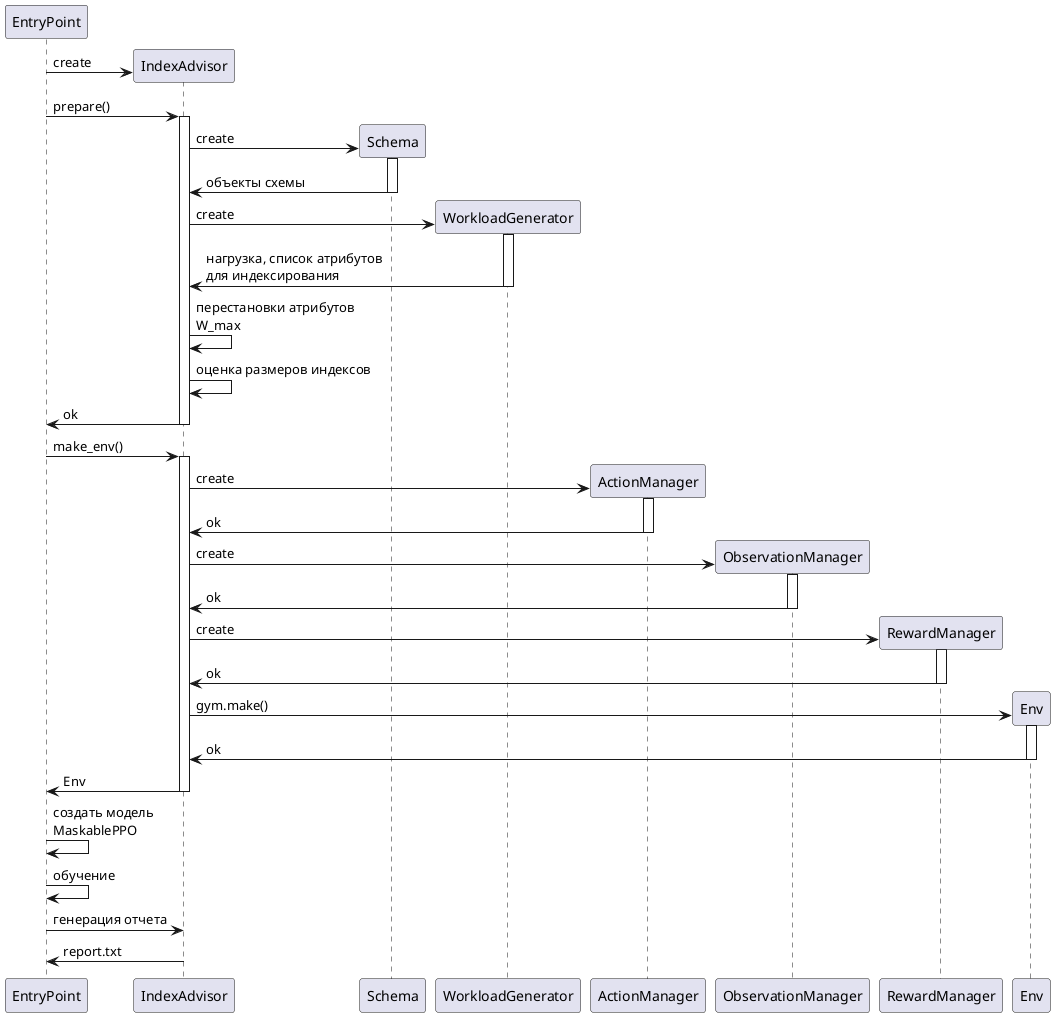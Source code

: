 @startuml
'https://plantuml.com/sequence-diagram

'autonumber

participant EntryPoint

create IndexAdvisor
EntryPoint -> IndexAdvisor : create

EntryPoint -> IndexAdvisor : prepare()
activate IndexAdvisor

create Schema

IndexAdvisor -> Schema : create
activate Schema
Schema -> IndexAdvisor : объекты схемы
deactivate Schema

create WorkloadGenerator
IndexAdvisor -> WorkloadGenerator : create
activate WorkloadGenerator
WorkloadGenerator -> IndexAdvisor : нагрузка, список атрибутов \nдля индексирования
deactivate WorkloadGenerator

IndexAdvisor -> IndexAdvisor : перестановки атрибутов \nW_max

IndexAdvisor -> IndexAdvisor : оценка размеров индексов

IndexAdvisor -> EntryPoint : ok
deactivate IndexAdvisor


EntryPoint -> IndexAdvisor : make_env()
activate IndexAdvisor

create ActionManager
IndexAdvisor -> ActionManager : create
activate ActionManager
ActionManager -> IndexAdvisor : ok
deactivate ActionManager

create ObservationManager
IndexAdvisor -> ObservationManager : create
activate ObservationManager
ObservationManager -> IndexAdvisor : ok
deactivate ObservationManager

create RewardManager
IndexAdvisor -> RewardManager : create
activate RewardManager
RewardManager -> IndexAdvisor : ok
deactivate RewardManager

create Env
IndexAdvisor -> Env : gym.make()
activate Env
Env -> IndexAdvisor : ok
deactivate Env

IndexAdvisor -> EntryPoint : Env
deactivate IndexAdvisor

EntryPoint -> EntryPoint : создать модель \nMaskablePPO

EntryPoint -> EntryPoint : обучение

EntryPoint -> IndexAdvisor : генерация отчета
IndexAdvisor -> EntryPoint : report.txt

@enduml